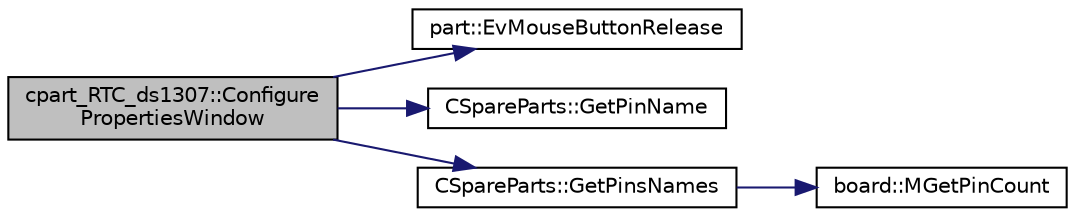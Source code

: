 digraph "cpart_RTC_ds1307::ConfigurePropertiesWindow"
{
 // LATEX_PDF_SIZE
  edge [fontname="Helvetica",fontsize="10",labelfontname="Helvetica",labelfontsize="10"];
  node [fontname="Helvetica",fontsize="10",shape=record];
  rankdir="LR";
  Node1 [label="cpart_RTC_ds1307::Configure\lPropertiesWindow",height=0.2,width=0.4,color="black", fillcolor="grey75", style="filled", fontcolor="black",tooltip="Called to configure the properties window."];
  Node1 -> Node2 [color="midnightblue",fontsize="10",style="solid",fontname="Helvetica"];
  Node2 [label="part::EvMouseButtonRelease",height=0.2,width=0.4,color="black", fillcolor="white", style="filled",URL="$classpart.html#ad99e90d6389a2cbbca423ec7e9371f49",tooltip="Event handler on the part."];
  Node1 -> Node3 [color="midnightblue",fontsize="10",style="solid",fontname="Helvetica"];
  Node3 [label="CSpareParts::GetPinName",height=0.2,width=0.4,color="black", fillcolor="white", style="filled",URL="$class_c_spare_parts.html#a56db36d1a8c49ca039b5feb083f4fed0",tooltip="Return the name of one pin."];
  Node1 -> Node4 [color="midnightblue",fontsize="10",style="solid",fontname="Helvetica"];
  Node4 [label="CSpareParts::GetPinsNames",height=0.2,width=0.4,color="black", fillcolor="white", style="filled",URL="$class_c_spare_parts.html#aafd37c23afd7ccd809ab85032a479a62",tooltip="Return the name of all pins."];
  Node4 -> Node5 [color="midnightblue",fontsize="10",style="solid",fontname="Helvetica"];
  Node5 [label="board::MGetPinCount",height=0.2,width=0.4,color="black", fillcolor="white", style="filled",URL="$classboard.html#a670f0ecc8e8b3208a863588ebfeef533",tooltip="board microcontroller pin count"];
}
